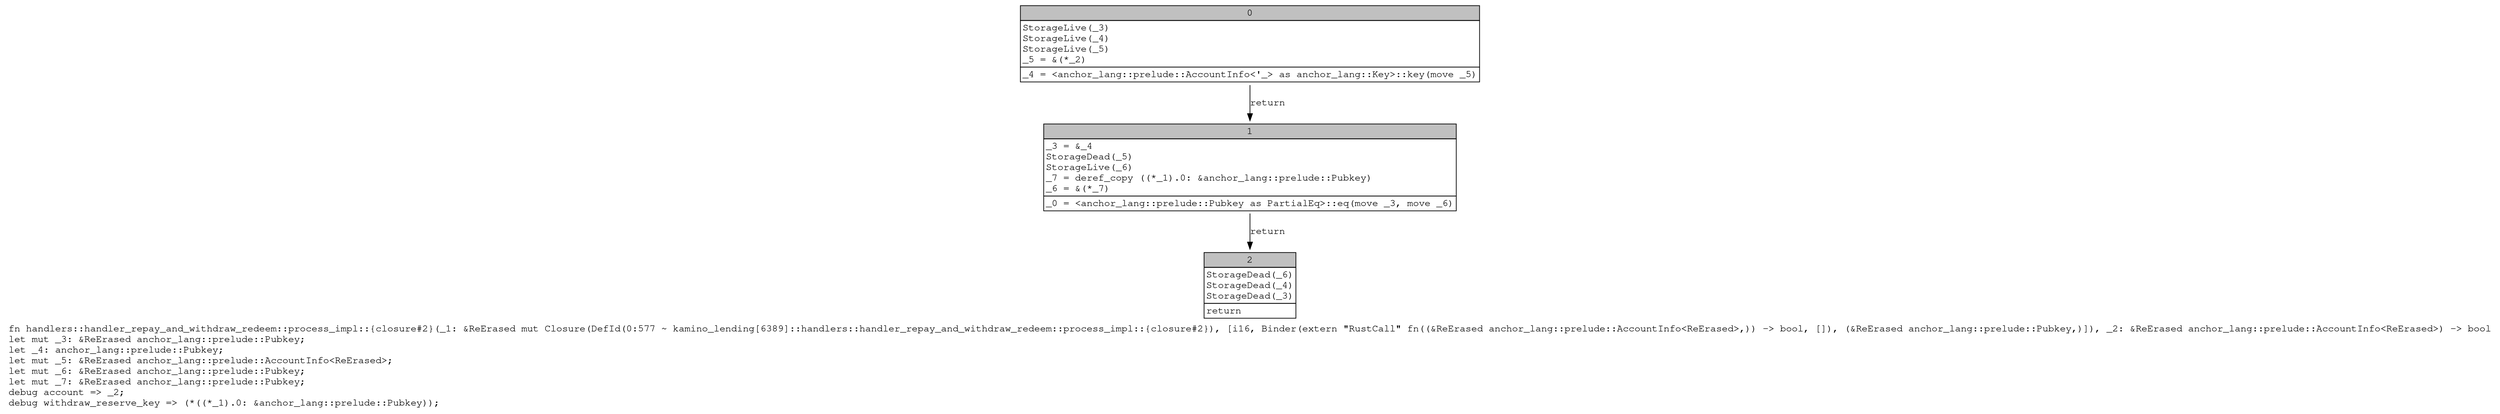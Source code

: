 digraph Mir_0_577 {
    graph [fontname="Courier, monospace"];
    node [fontname="Courier, monospace"];
    edge [fontname="Courier, monospace"];
    label=<fn handlers::handler_repay_and_withdraw_redeem::process_impl::{closure#2}(_1: &amp;ReErased mut Closure(DefId(0:577 ~ kamino_lending[6389]::handlers::handler_repay_and_withdraw_redeem::process_impl::{closure#2}), [i16, Binder(extern &quot;RustCall&quot; fn((&amp;ReErased anchor_lang::prelude::AccountInfo&lt;ReErased&gt;,)) -&gt; bool, []), (&amp;ReErased anchor_lang::prelude::Pubkey,)]), _2: &amp;ReErased anchor_lang::prelude::AccountInfo&lt;ReErased&gt;) -&gt; bool<br align="left"/>let mut _3: &amp;ReErased anchor_lang::prelude::Pubkey;<br align="left"/>let _4: anchor_lang::prelude::Pubkey;<br align="left"/>let mut _5: &amp;ReErased anchor_lang::prelude::AccountInfo&lt;ReErased&gt;;<br align="left"/>let mut _6: &amp;ReErased anchor_lang::prelude::Pubkey;<br align="left"/>let mut _7: &amp;ReErased anchor_lang::prelude::Pubkey;<br align="left"/>debug account =&gt; _2;<br align="left"/>debug withdraw_reserve_key =&gt; (*((*_1).0: &amp;anchor_lang::prelude::Pubkey));<br align="left"/>>;
    bb0__0_577 [shape="none", label=<<table border="0" cellborder="1" cellspacing="0"><tr><td bgcolor="gray" align="center" colspan="1">0</td></tr><tr><td align="left" balign="left">StorageLive(_3)<br/>StorageLive(_4)<br/>StorageLive(_5)<br/>_5 = &amp;(*_2)<br/></td></tr><tr><td align="left">_4 = &lt;anchor_lang::prelude::AccountInfo&lt;'_&gt; as anchor_lang::Key&gt;::key(move _5)</td></tr></table>>];
    bb1__0_577 [shape="none", label=<<table border="0" cellborder="1" cellspacing="0"><tr><td bgcolor="gray" align="center" colspan="1">1</td></tr><tr><td align="left" balign="left">_3 = &amp;_4<br/>StorageDead(_5)<br/>StorageLive(_6)<br/>_7 = deref_copy ((*_1).0: &amp;anchor_lang::prelude::Pubkey)<br/>_6 = &amp;(*_7)<br/></td></tr><tr><td align="left">_0 = &lt;anchor_lang::prelude::Pubkey as PartialEq&gt;::eq(move _3, move _6)</td></tr></table>>];
    bb2__0_577 [shape="none", label=<<table border="0" cellborder="1" cellspacing="0"><tr><td bgcolor="gray" align="center" colspan="1">2</td></tr><tr><td align="left" balign="left">StorageDead(_6)<br/>StorageDead(_4)<br/>StorageDead(_3)<br/></td></tr><tr><td align="left">return</td></tr></table>>];
    bb0__0_577 -> bb1__0_577 [label="return"];
    bb1__0_577 -> bb2__0_577 [label="return"];
}
